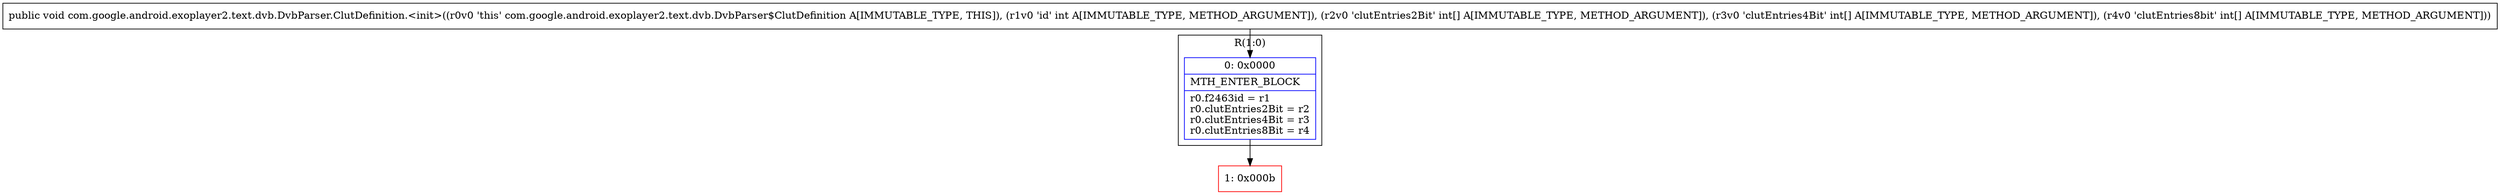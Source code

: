 digraph "CFG forcom.google.android.exoplayer2.text.dvb.DvbParser.ClutDefinition.\<init\>(I[I[I[I)V" {
subgraph cluster_Region_936107116 {
label = "R(1:0)";
node [shape=record,color=blue];
Node_0 [shape=record,label="{0\:\ 0x0000|MTH_ENTER_BLOCK\l|r0.f2463id = r1\lr0.clutEntries2Bit = r2\lr0.clutEntries4Bit = r3\lr0.clutEntries8Bit = r4\l}"];
}
Node_1 [shape=record,color=red,label="{1\:\ 0x000b}"];
MethodNode[shape=record,label="{public void com.google.android.exoplayer2.text.dvb.DvbParser.ClutDefinition.\<init\>((r0v0 'this' com.google.android.exoplayer2.text.dvb.DvbParser$ClutDefinition A[IMMUTABLE_TYPE, THIS]), (r1v0 'id' int A[IMMUTABLE_TYPE, METHOD_ARGUMENT]), (r2v0 'clutEntries2Bit' int[] A[IMMUTABLE_TYPE, METHOD_ARGUMENT]), (r3v0 'clutEntries4Bit' int[] A[IMMUTABLE_TYPE, METHOD_ARGUMENT]), (r4v0 'clutEntries8bit' int[] A[IMMUTABLE_TYPE, METHOD_ARGUMENT])) }"];
MethodNode -> Node_0;
Node_0 -> Node_1;
}

